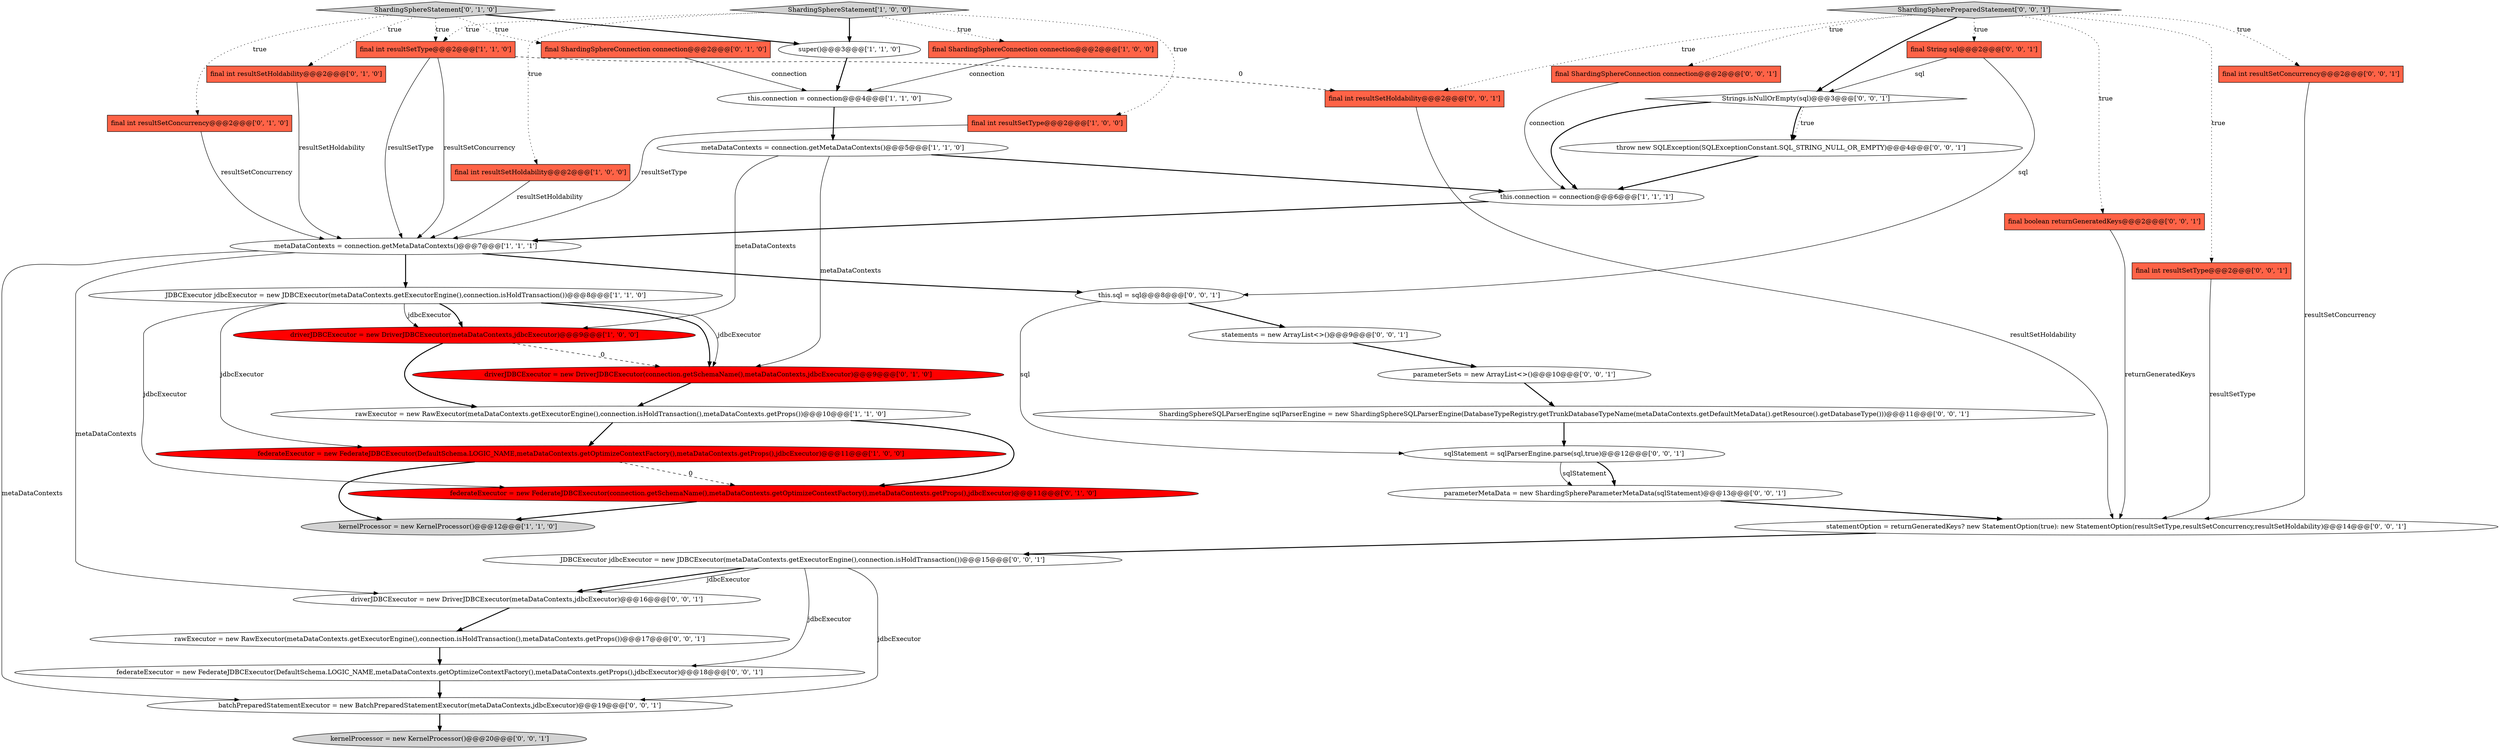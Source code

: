 digraph {
36 [style = filled, label = "JDBCExecutor jdbcExecutor = new JDBCExecutor(metaDataContexts.getExecutorEngine(),connection.isHoldTransaction())@@@15@@@['0', '0', '1']", fillcolor = white, shape = ellipse image = "AAA0AAABBB3BBB"];
28 [style = filled, label = "federateExecutor = new FederateJDBCExecutor(DefaultSchema.LOGIC_NAME,metaDataContexts.getOptimizeContextFactory(),metaDataContexts.getProps(),jdbcExecutor)@@@18@@@['0', '0', '1']", fillcolor = white, shape = ellipse image = "AAA0AAABBB3BBB"];
34 [style = filled, label = "batchPreparedStatementExecutor = new BatchPreparedStatementExecutor(metaDataContexts,jdbcExecutor)@@@19@@@['0', '0', '1']", fillcolor = white, shape = ellipse image = "AAA0AAABBB3BBB"];
40 [style = filled, label = "Strings.isNullOrEmpty(sql)@@@3@@@['0', '0', '1']", fillcolor = white, shape = diamond image = "AAA0AAABBB3BBB"];
42 [style = filled, label = "kernelProcessor = new KernelProcessor()@@@20@@@['0', '0', '1']", fillcolor = lightgray, shape = ellipse image = "AAA0AAABBB3BBB"];
20 [style = filled, label = "driverJDBCExecutor = new DriverJDBCExecutor(connection.getSchemaName(),metaDataContexts,jdbcExecutor)@@@9@@@['0', '1', '0']", fillcolor = red, shape = ellipse image = "AAA1AAABBB2BBB"];
41 [style = filled, label = "ShardingSphereSQLParserEngine sqlParserEngine = new ShardingSphereSQLParserEngine(DatabaseTypeRegistry.getTrunkDatabaseTypeName(metaDataContexts.getDefaultMetaData().getResource().getDatabaseType()))@@@11@@@['0', '0', '1']", fillcolor = white, shape = ellipse image = "AAA0AAABBB3BBB"];
18 [style = filled, label = "federateExecutor = new FederateJDBCExecutor(connection.getSchemaName(),metaDataContexts.getOptimizeContextFactory(),metaDataContexts.getProps(),jdbcExecutor)@@@11@@@['0', '1', '0']", fillcolor = red, shape = ellipse image = "AAA1AAABBB2BBB"];
30 [style = filled, label = "statements = new ArrayList<>()@@@9@@@['0', '0', '1']", fillcolor = white, shape = ellipse image = "AAA0AAABBB3BBB"];
2 [style = filled, label = "metaDataContexts = connection.getMetaDataContexts()@@@5@@@['1', '1', '0']", fillcolor = white, shape = ellipse image = "AAA0AAABBB1BBB"];
31 [style = filled, label = "this.sql = sql@@@8@@@['0', '0', '1']", fillcolor = white, shape = ellipse image = "AAA0AAABBB3BBB"];
27 [style = filled, label = "final int resultSetConcurrency@@@2@@@['0', '0', '1']", fillcolor = tomato, shape = box image = "AAA0AAABBB3BBB"];
35 [style = filled, label = "sqlStatement = sqlParserEngine.parse(sql,true)@@@12@@@['0', '0', '1']", fillcolor = white, shape = ellipse image = "AAA0AAABBB3BBB"];
33 [style = filled, label = "parameterMetaData = new ShardingSphereParameterMetaData(sqlStatement)@@@13@@@['0', '0', '1']", fillcolor = white, shape = ellipse image = "AAA0AAABBB3BBB"];
19 [style = filled, label = "ShardingSphereStatement['0', '1', '0']", fillcolor = lightgray, shape = diamond image = "AAA0AAABBB2BBB"];
16 [style = filled, label = "final ShardingSphereConnection connection@@@2@@@['0', '1', '0']", fillcolor = tomato, shape = box image = "AAA0AAABBB2BBB"];
14 [style = filled, label = "final int resultSetType@@@2@@@['1', '1', '0']", fillcolor = tomato, shape = box image = "AAA0AAABBB1BBB"];
1 [style = filled, label = "final int resultSetType@@@2@@@['1', '0', '0']", fillcolor = tomato, shape = box image = "AAA0AAABBB1BBB"];
6 [style = filled, label = "super()@@@3@@@['1', '1', '0']", fillcolor = white, shape = ellipse image = "AAA0AAABBB1BBB"];
17 [style = filled, label = "final int resultSetHoldability@@@2@@@['0', '1', '0']", fillcolor = tomato, shape = box image = "AAA0AAABBB2BBB"];
24 [style = filled, label = "statementOption = returnGeneratedKeys? new StatementOption(true): new StatementOption(resultSetType,resultSetConcurrency,resultSetHoldability)@@@14@@@['0', '0', '1']", fillcolor = white, shape = ellipse image = "AAA0AAABBB3BBB"];
0 [style = filled, label = "driverJDBCExecutor = new DriverJDBCExecutor(metaDataContexts,jdbcExecutor)@@@9@@@['1', '0', '0']", fillcolor = red, shape = ellipse image = "AAA1AAABBB1BBB"];
7 [style = filled, label = "this.connection = connection@@@4@@@['1', '1', '0']", fillcolor = white, shape = ellipse image = "AAA0AAABBB1BBB"];
13 [style = filled, label = "this.connection = connection@@@6@@@['1', '1', '1']", fillcolor = white, shape = ellipse image = "AAA0AAABBB1BBB"];
23 [style = filled, label = "final boolean returnGeneratedKeys@@@2@@@['0', '0', '1']", fillcolor = tomato, shape = box image = "AAA0AAABBB3BBB"];
37 [style = filled, label = "ShardingSpherePreparedStatement['0', '0', '1']", fillcolor = lightgray, shape = diamond image = "AAA0AAABBB3BBB"];
25 [style = filled, label = "final ShardingSphereConnection connection@@@2@@@['0', '0', '1']", fillcolor = tomato, shape = box image = "AAA0AAABBB3BBB"];
26 [style = filled, label = "final int resultSetType@@@2@@@['0', '0', '1']", fillcolor = tomato, shape = box image = "AAA0AAABBB3BBB"];
32 [style = filled, label = "parameterSets = new ArrayList<>()@@@10@@@['0', '0', '1']", fillcolor = white, shape = ellipse image = "AAA0AAABBB3BBB"];
38 [style = filled, label = "final int resultSetHoldability@@@2@@@['0', '0', '1']", fillcolor = tomato, shape = box image = "AAA0AAABBB3BBB"];
10 [style = filled, label = "kernelProcessor = new KernelProcessor()@@@12@@@['1', '1', '0']", fillcolor = lightgray, shape = ellipse image = "AAA0AAABBB1BBB"];
12 [style = filled, label = "final int resultSetHoldability@@@2@@@['1', '0', '0']", fillcolor = tomato, shape = box image = "AAA0AAABBB1BBB"];
3 [style = filled, label = "final ShardingSphereConnection connection@@@2@@@['1', '0', '0']", fillcolor = tomato, shape = box image = "AAA0AAABBB1BBB"];
21 [style = filled, label = "final String sql@@@2@@@['0', '0', '1']", fillcolor = tomato, shape = box image = "AAA0AAABBB3BBB"];
22 [style = filled, label = "driverJDBCExecutor = new DriverJDBCExecutor(metaDataContexts,jdbcExecutor)@@@16@@@['0', '0', '1']", fillcolor = white, shape = ellipse image = "AAA0AAABBB3BBB"];
15 [style = filled, label = "final int resultSetConcurrency@@@2@@@['0', '1', '0']", fillcolor = tomato, shape = box image = "AAA0AAABBB2BBB"];
5 [style = filled, label = "JDBCExecutor jdbcExecutor = new JDBCExecutor(metaDataContexts.getExecutorEngine(),connection.isHoldTransaction())@@@8@@@['1', '1', '0']", fillcolor = white, shape = ellipse image = "AAA0AAABBB1BBB"];
29 [style = filled, label = "throw new SQLException(SQLExceptionConstant.SQL_STRING_NULL_OR_EMPTY)@@@4@@@['0', '0', '1']", fillcolor = white, shape = ellipse image = "AAA0AAABBB3BBB"];
4 [style = filled, label = "ShardingSphereStatement['1', '0', '0']", fillcolor = lightgray, shape = diamond image = "AAA0AAABBB1BBB"];
9 [style = filled, label = "federateExecutor = new FederateJDBCExecutor(DefaultSchema.LOGIC_NAME,metaDataContexts.getOptimizeContextFactory(),metaDataContexts.getProps(),jdbcExecutor)@@@11@@@['1', '0', '0']", fillcolor = red, shape = ellipse image = "AAA1AAABBB1BBB"];
11 [style = filled, label = "metaDataContexts = connection.getMetaDataContexts()@@@7@@@['1', '1', '1']", fillcolor = white, shape = ellipse image = "AAA0AAABBB1BBB"];
39 [style = filled, label = "rawExecutor = new RawExecutor(metaDataContexts.getExecutorEngine(),connection.isHoldTransaction(),metaDataContexts.getProps())@@@17@@@['0', '0', '1']", fillcolor = white, shape = ellipse image = "AAA0AAABBB3BBB"];
8 [style = filled, label = "rawExecutor = new RawExecutor(metaDataContexts.getExecutorEngine(),connection.isHoldTransaction(),metaDataContexts.getProps())@@@10@@@['1', '1', '0']", fillcolor = white, shape = ellipse image = "AAA0AAABBB1BBB"];
19->14 [style = dotted, label="true"];
2->20 [style = solid, label="metaDataContexts"];
25->13 [style = solid, label="connection"];
16->7 [style = solid, label="connection"];
26->24 [style = solid, label="resultSetType"];
28->34 [style = bold, label=""];
21->31 [style = solid, label="sql"];
5->20 [style = bold, label=""];
21->40 [style = solid, label="sql"];
23->24 [style = solid, label="returnGeneratedKeys"];
11->22 [style = solid, label="metaDataContexts"];
4->6 [style = bold, label=""];
8->18 [style = bold, label=""];
4->1 [style = dotted, label="true"];
19->17 [style = dotted, label="true"];
9->18 [style = dashed, label="0"];
36->22 [style = bold, label=""];
37->21 [style = dotted, label="true"];
35->33 [style = bold, label=""];
5->9 [style = solid, label="jdbcExecutor"];
30->32 [style = bold, label=""];
3->7 [style = solid, label="connection"];
34->42 [style = bold, label=""];
5->20 [style = solid, label="jdbcExecutor"];
14->11 [style = solid, label="resultSetConcurrency"];
36->28 [style = solid, label="jdbcExecutor"];
9->10 [style = bold, label=""];
38->24 [style = solid, label="resultSetHoldability"];
36->22 [style = solid, label="jdbcExecutor"];
19->6 [style = bold, label=""];
13->11 [style = bold, label=""];
40->13 [style = bold, label=""];
4->14 [style = dotted, label="true"];
41->35 [style = bold, label=""];
39->28 [style = bold, label=""];
37->25 [style = dotted, label="true"];
0->20 [style = dashed, label="0"];
40->29 [style = dotted, label="true"];
17->11 [style = solid, label="resultSetHoldability"];
2->13 [style = bold, label=""];
1->11 [style = solid, label="resultSetType"];
11->31 [style = bold, label=""];
35->33 [style = solid, label="sqlStatement"];
11->5 [style = bold, label=""];
24->36 [style = bold, label=""];
20->8 [style = bold, label=""];
19->15 [style = dotted, label="true"];
37->38 [style = dotted, label="true"];
4->3 [style = dotted, label="true"];
12->11 [style = solid, label="resultSetHoldability"];
18->10 [style = bold, label=""];
5->0 [style = bold, label=""];
7->2 [style = bold, label=""];
33->24 [style = bold, label=""];
37->26 [style = dotted, label="true"];
15->11 [style = solid, label="resultSetConcurrency"];
14->38 [style = dashed, label="0"];
27->24 [style = solid, label="resultSetConcurrency"];
0->8 [style = bold, label=""];
8->9 [style = bold, label=""];
36->34 [style = solid, label="jdbcExecutor"];
2->0 [style = solid, label="metaDataContexts"];
31->30 [style = bold, label=""];
19->16 [style = dotted, label="true"];
22->39 [style = bold, label=""];
5->18 [style = solid, label="jdbcExecutor"];
11->34 [style = solid, label="metaDataContexts"];
32->41 [style = bold, label=""];
5->0 [style = solid, label="jdbcExecutor"];
14->11 [style = solid, label="resultSetType"];
6->7 [style = bold, label=""];
4->12 [style = dotted, label="true"];
37->27 [style = dotted, label="true"];
37->23 [style = dotted, label="true"];
31->35 [style = solid, label="sql"];
37->40 [style = bold, label=""];
40->29 [style = bold, label=""];
29->13 [style = bold, label=""];
}
